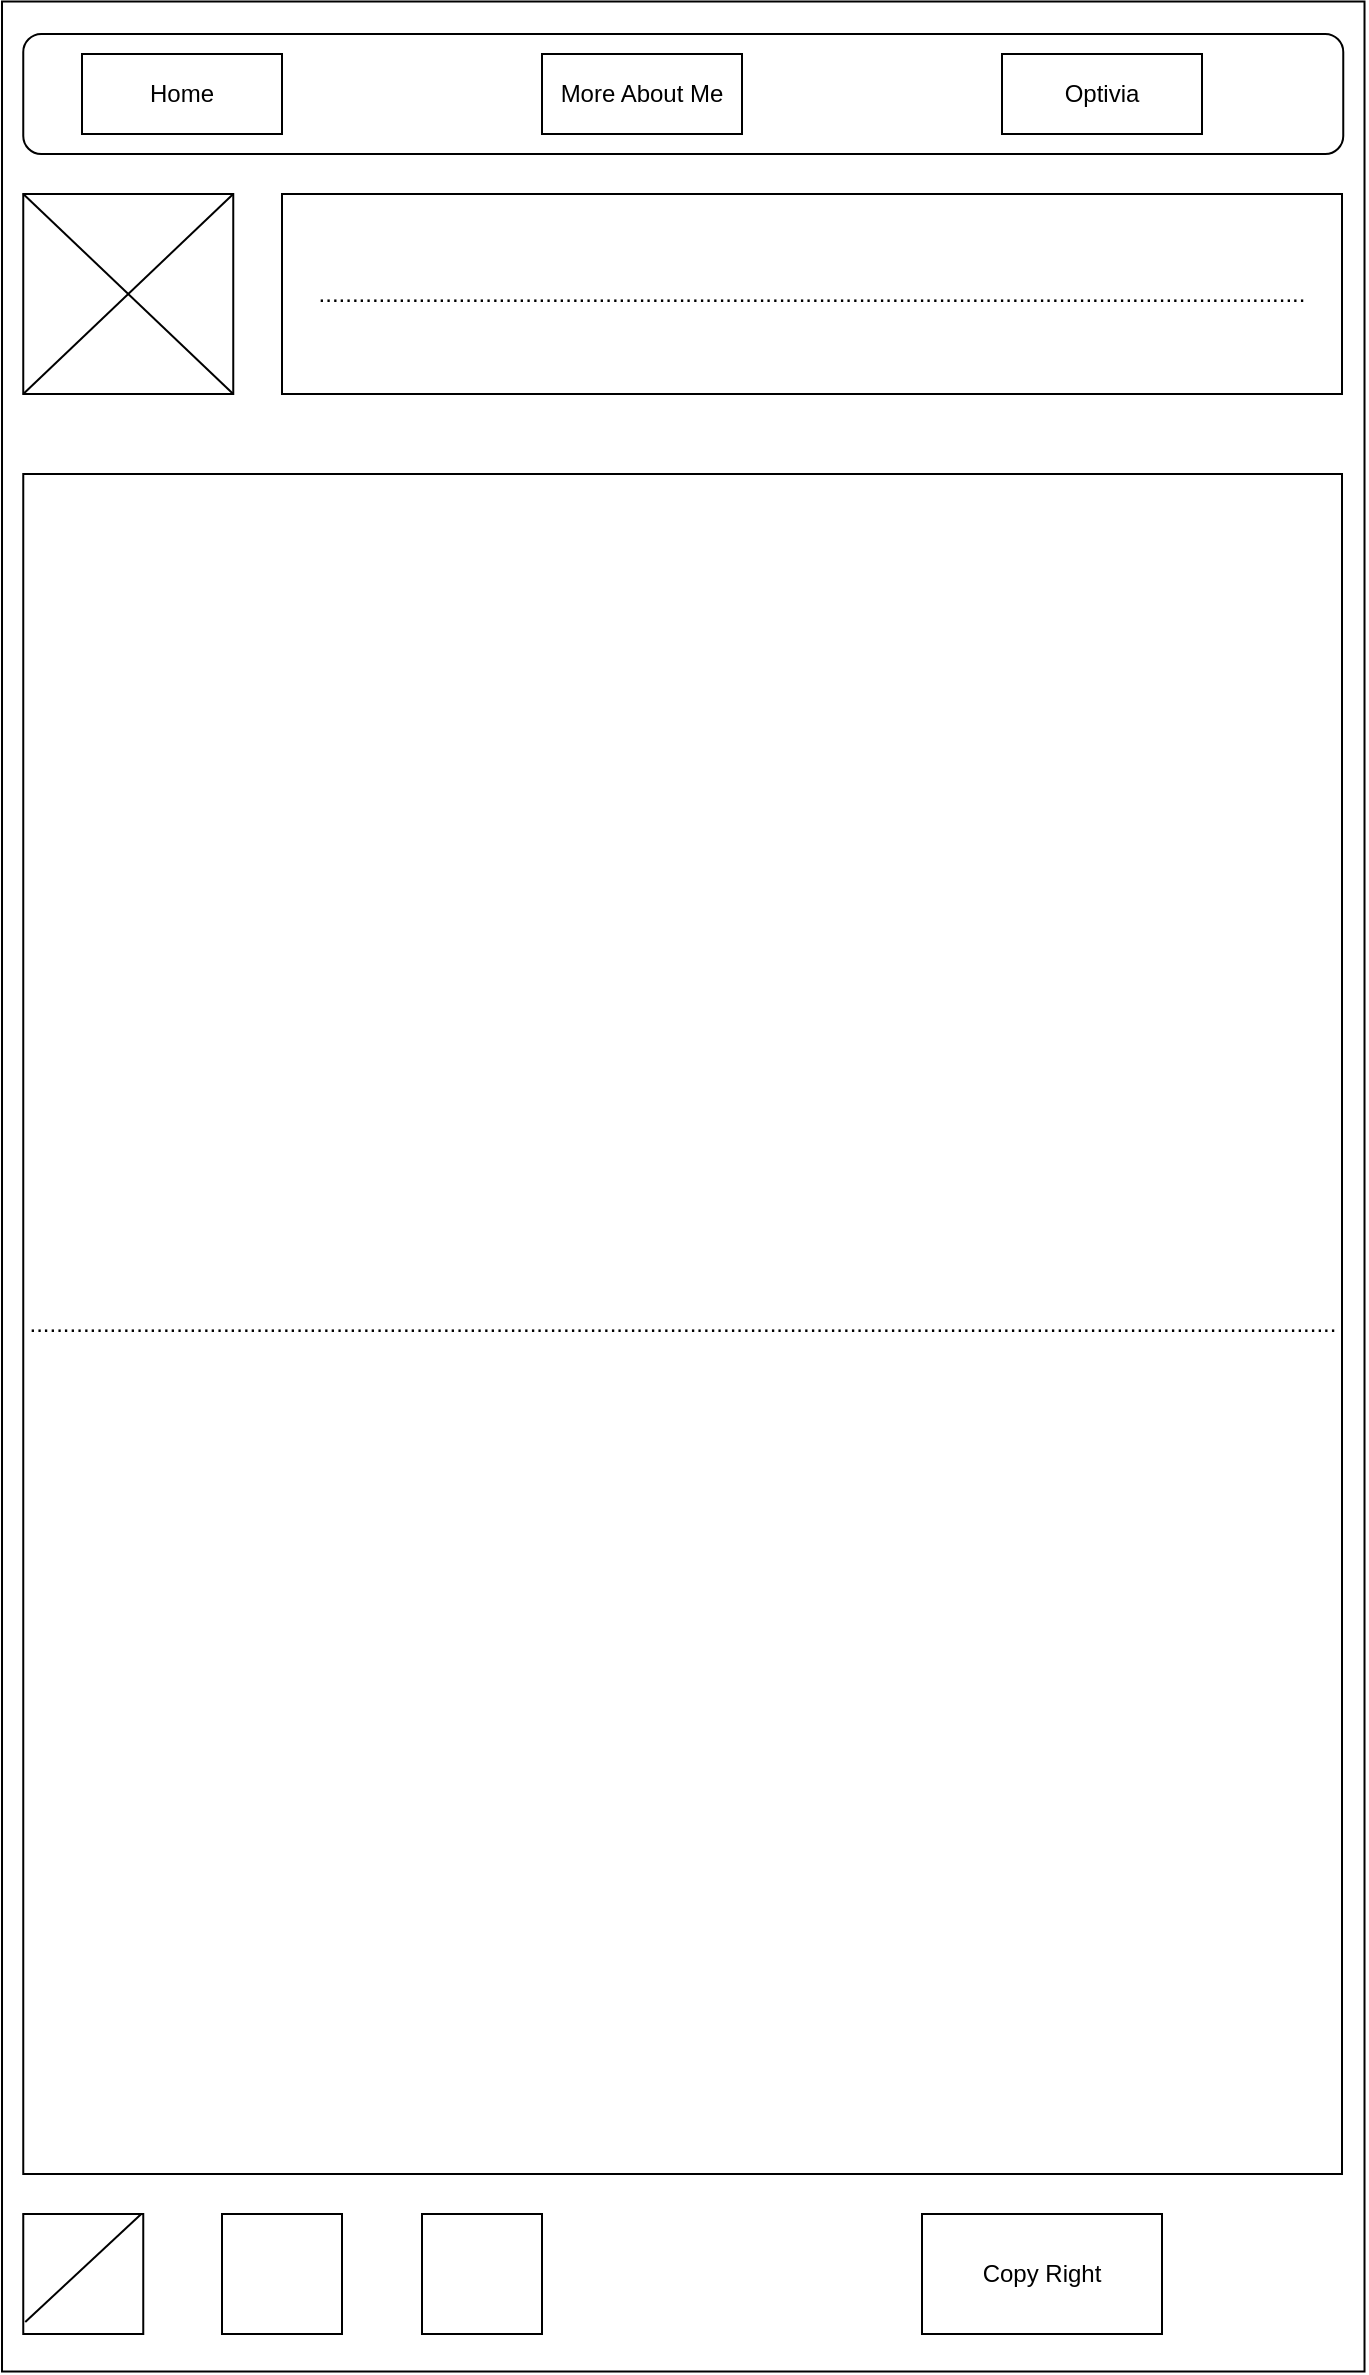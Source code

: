 <mxfile version="25.0.3">
  <diagram name="Page-1" id="PAQ5l0Ff9zkYhG-Iv3Be">
    <mxGraphModel dx="2333" dy="1160" grid="1" gridSize="10" guides="1" tooltips="1" connect="1" arrows="1" fold="1" page="1" pageScale="1" pageWidth="850" pageHeight="1100" math="0" shadow="0">
      <root>
        <mxCell id="0" />
        <mxCell id="1" parent="0" />
        <mxCell id="BA6ubY1ohdHi3kZDRXHQ-2" value="" style="rounded=0;whiteSpace=wrap;html=1;rotation=90;" parent="1" vertex="1">
          <mxGeometry x="-131.87" y="455.63" width="1185" height="681.25" as="geometry" />
        </mxCell>
        <mxCell id="BA6ubY1ohdHi3kZDRXHQ-3" value="" style="rounded=1;whiteSpace=wrap;html=1;" parent="1" vertex="1">
          <mxGeometry x="130.63" y="220" width="660" height="60" as="geometry" />
        </mxCell>
        <mxCell id="BA6ubY1ohdHi3kZDRXHQ-4" value="Home" style="rounded=0;whiteSpace=wrap;html=1;" parent="1" vertex="1">
          <mxGeometry x="160" y="230" width="100" height="40" as="geometry" />
        </mxCell>
        <mxCell id="BA6ubY1ohdHi3kZDRXHQ-5" value="More About Me" style="rounded=0;whiteSpace=wrap;html=1;" parent="1" vertex="1">
          <mxGeometry x="390" y="230" width="100" height="40" as="geometry" />
        </mxCell>
        <mxCell id="BA6ubY1ohdHi3kZDRXHQ-6" value="Optivia" style="rounded=0;whiteSpace=wrap;html=1;" parent="1" vertex="1">
          <mxGeometry x="620" y="230" width="100" height="40" as="geometry" />
        </mxCell>
        <mxCell id="BA6ubY1ohdHi3kZDRXHQ-7" value="" style="rounded=0;whiteSpace=wrap;html=1;" parent="1" vertex="1">
          <mxGeometry x="130.63" y="300" width="105" height="100" as="geometry" />
        </mxCell>
        <mxCell id="BA6ubY1ohdHi3kZDRXHQ-8" value="" style="endArrow=none;html=1;rounded=0;entryX=0;entryY=0;entryDx=0;entryDy=0;exitX=1;exitY=1;exitDx=0;exitDy=0;" parent="1" source="BA6ubY1ohdHi3kZDRXHQ-7" target="BA6ubY1ohdHi3kZDRXHQ-7" edge="1">
          <mxGeometry width="50" height="50" relative="1" as="geometry">
            <mxPoint x="580" y="510" as="sourcePoint" />
            <mxPoint x="630" y="460" as="targetPoint" />
          </mxGeometry>
        </mxCell>
        <mxCell id="BA6ubY1ohdHi3kZDRXHQ-9" value="" style="endArrow=none;html=1;rounded=0;entryX=1;entryY=0;entryDx=0;entryDy=0;exitX=0;exitY=1;exitDx=0;exitDy=0;" parent="1" target="BA6ubY1ohdHi3kZDRXHQ-7" edge="1" source="BA6ubY1ohdHi3kZDRXHQ-7">
          <mxGeometry width="50" height="50" relative="1" as="geometry">
            <mxPoint x="305" y="550" as="sourcePoint" />
            <mxPoint x="355" y="500" as="targetPoint" />
          </mxGeometry>
        </mxCell>
        <mxCell id="BA6ubY1ohdHi3kZDRXHQ-10" value="...................................................................................................................................................................................................." style="rounded=0;whiteSpace=wrap;html=1;" parent="1" vertex="1">
          <mxGeometry x="130.63" y="440" width="659.37" height="850" as="geometry" />
        </mxCell>
        <mxCell id="BA6ubY1ohdHi3kZDRXHQ-11" value="Copy Right" style="rounded=0;whiteSpace=wrap;html=1;" parent="1" vertex="1">
          <mxGeometry x="580" y="1310" width="120" height="60" as="geometry" />
        </mxCell>
        <mxCell id="BA6ubY1ohdHi3kZDRXHQ-14" value="" style="endArrow=none;html=1;rounded=0;entryX=0;entryY=0;entryDx=0;entryDy=0;exitX=1;exitY=1;exitDx=0;exitDy=0;" parent="1" edge="1">
          <mxGeometry width="50" height="50" relative="1" as="geometry">
            <mxPoint x="390" y="1370" as="sourcePoint" />
            <mxPoint x="330" y="1310" as="targetPoint" />
          </mxGeometry>
        </mxCell>
        <mxCell id="BA6ubY1ohdHi3kZDRXHQ-15" value="" style="endArrow=none;html=1;rounded=0;entryX=0;entryY=0;entryDx=0;entryDy=0;exitX=1;exitY=1;exitDx=0;exitDy=0;" parent="1" edge="1">
          <mxGeometry width="50" height="50" relative="1" as="geometry">
            <mxPoint x="290" y="1370" as="sourcePoint" />
            <mxPoint x="230" y="1310" as="targetPoint" />
          </mxGeometry>
        </mxCell>
        <mxCell id="BA6ubY1ohdHi3kZDRXHQ-16" value="" style="endArrow=none;html=1;rounded=0;entryX=0;entryY=0;entryDx=0;entryDy=0;exitX=1;exitY=1;exitDx=0;exitDy=0;" parent="1" edge="1">
          <mxGeometry width="50" height="50" relative="1" as="geometry">
            <mxPoint x="190.63" y="1370" as="sourcePoint" />
            <mxPoint x="130.63" y="1310" as="targetPoint" />
          </mxGeometry>
        </mxCell>
        <mxCell id="BA6ubY1ohdHi3kZDRXHQ-17" value="" style="endArrow=none;html=1;rounded=0;exitX=0.027;exitY=0.9;exitDx=0;exitDy=0;exitPerimeter=0;" parent="1" edge="1">
          <mxGeometry width="50" height="50" relative="1" as="geometry">
            <mxPoint x="331" y="1370" as="sourcePoint" />
            <mxPoint x="389" y="1316" as="targetPoint" />
          </mxGeometry>
        </mxCell>
        <mxCell id="BA6ubY1ohdHi3kZDRXHQ-20" value="" style="rounded=0;whiteSpace=wrap;html=1;" parent="1" vertex="1">
          <mxGeometry x="330" y="1310" width="60" height="60" as="geometry" />
        </mxCell>
        <mxCell id="BA6ubY1ohdHi3kZDRXHQ-18" value="" style="endArrow=none;html=1;rounded=0;exitX=0.027;exitY=0.9;exitDx=0;exitDy=0;exitPerimeter=0;" parent="1" edge="1">
          <mxGeometry width="50" height="50" relative="1" as="geometry">
            <mxPoint x="131.63" y="1364" as="sourcePoint" />
            <mxPoint x="189.63" y="1310" as="targetPoint" />
          </mxGeometry>
        </mxCell>
        <mxCell id="BA6ubY1ohdHi3kZDRXHQ-19" value="" style="endArrow=none;html=1;rounded=0;exitX=0.027;exitY=0.9;exitDx=0;exitDy=0;exitPerimeter=0;" parent="1" edge="1">
          <mxGeometry width="50" height="50" relative="1" as="geometry">
            <mxPoint x="231" y="1364" as="sourcePoint" />
            <mxPoint x="289" y="1310" as="targetPoint" />
          </mxGeometry>
        </mxCell>
        <mxCell id="BA6ubY1ohdHi3kZDRXHQ-21" value="" style="rounded=0;whiteSpace=wrap;html=1;" parent="1" vertex="1">
          <mxGeometry x="230" y="1310" width="60" height="60" as="geometry" />
        </mxCell>
        <mxCell id="BA6ubY1ohdHi3kZDRXHQ-22" value="" style="rounded=0;whiteSpace=wrap;html=1;" parent="1" vertex="1">
          <mxGeometry x="130.63" y="1310" width="60" height="60" as="geometry" />
        </mxCell>
        <mxCell id="BA6ubY1ohdHi3kZDRXHQ-24" value="" style="endArrow=none;html=1;rounded=0;exitX=0.027;exitY=0.9;exitDx=0;exitDy=0;exitPerimeter=0;" parent="1" edge="1">
          <mxGeometry width="50" height="50" relative="1" as="geometry">
            <mxPoint x="131.63" y="1364" as="sourcePoint" />
            <mxPoint x="189.63" y="1310" as="targetPoint" />
          </mxGeometry>
        </mxCell>
        <mxCell id="O504OndlUwokZ1tUVhzd-1" value="...................................................................................................................................................." style="rounded=0;whiteSpace=wrap;html=1;" vertex="1" parent="1">
          <mxGeometry x="260" y="300" width="530" height="100" as="geometry" />
        </mxCell>
      </root>
    </mxGraphModel>
  </diagram>
</mxfile>
